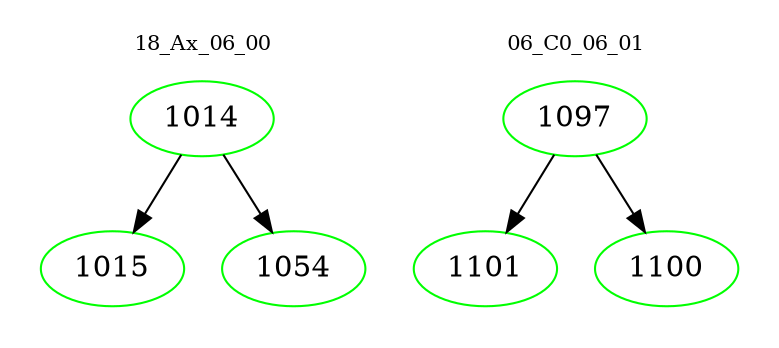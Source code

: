 digraph{
subgraph cluster_0 {
color = white
label = "18_Ax_06_00";
fontsize=10;
T0_1014 [label="1014", color="green"]
T0_1014 -> T0_1015 [color="black"]
T0_1015 [label="1015", color="green"]
T0_1014 -> T0_1054 [color="black"]
T0_1054 [label="1054", color="green"]
}
subgraph cluster_1 {
color = white
label = "06_C0_06_01";
fontsize=10;
T1_1097 [label="1097", color="green"]
T1_1097 -> T1_1101 [color="black"]
T1_1101 [label="1101", color="green"]
T1_1097 -> T1_1100 [color="black"]
T1_1100 [label="1100", color="green"]
}
}
